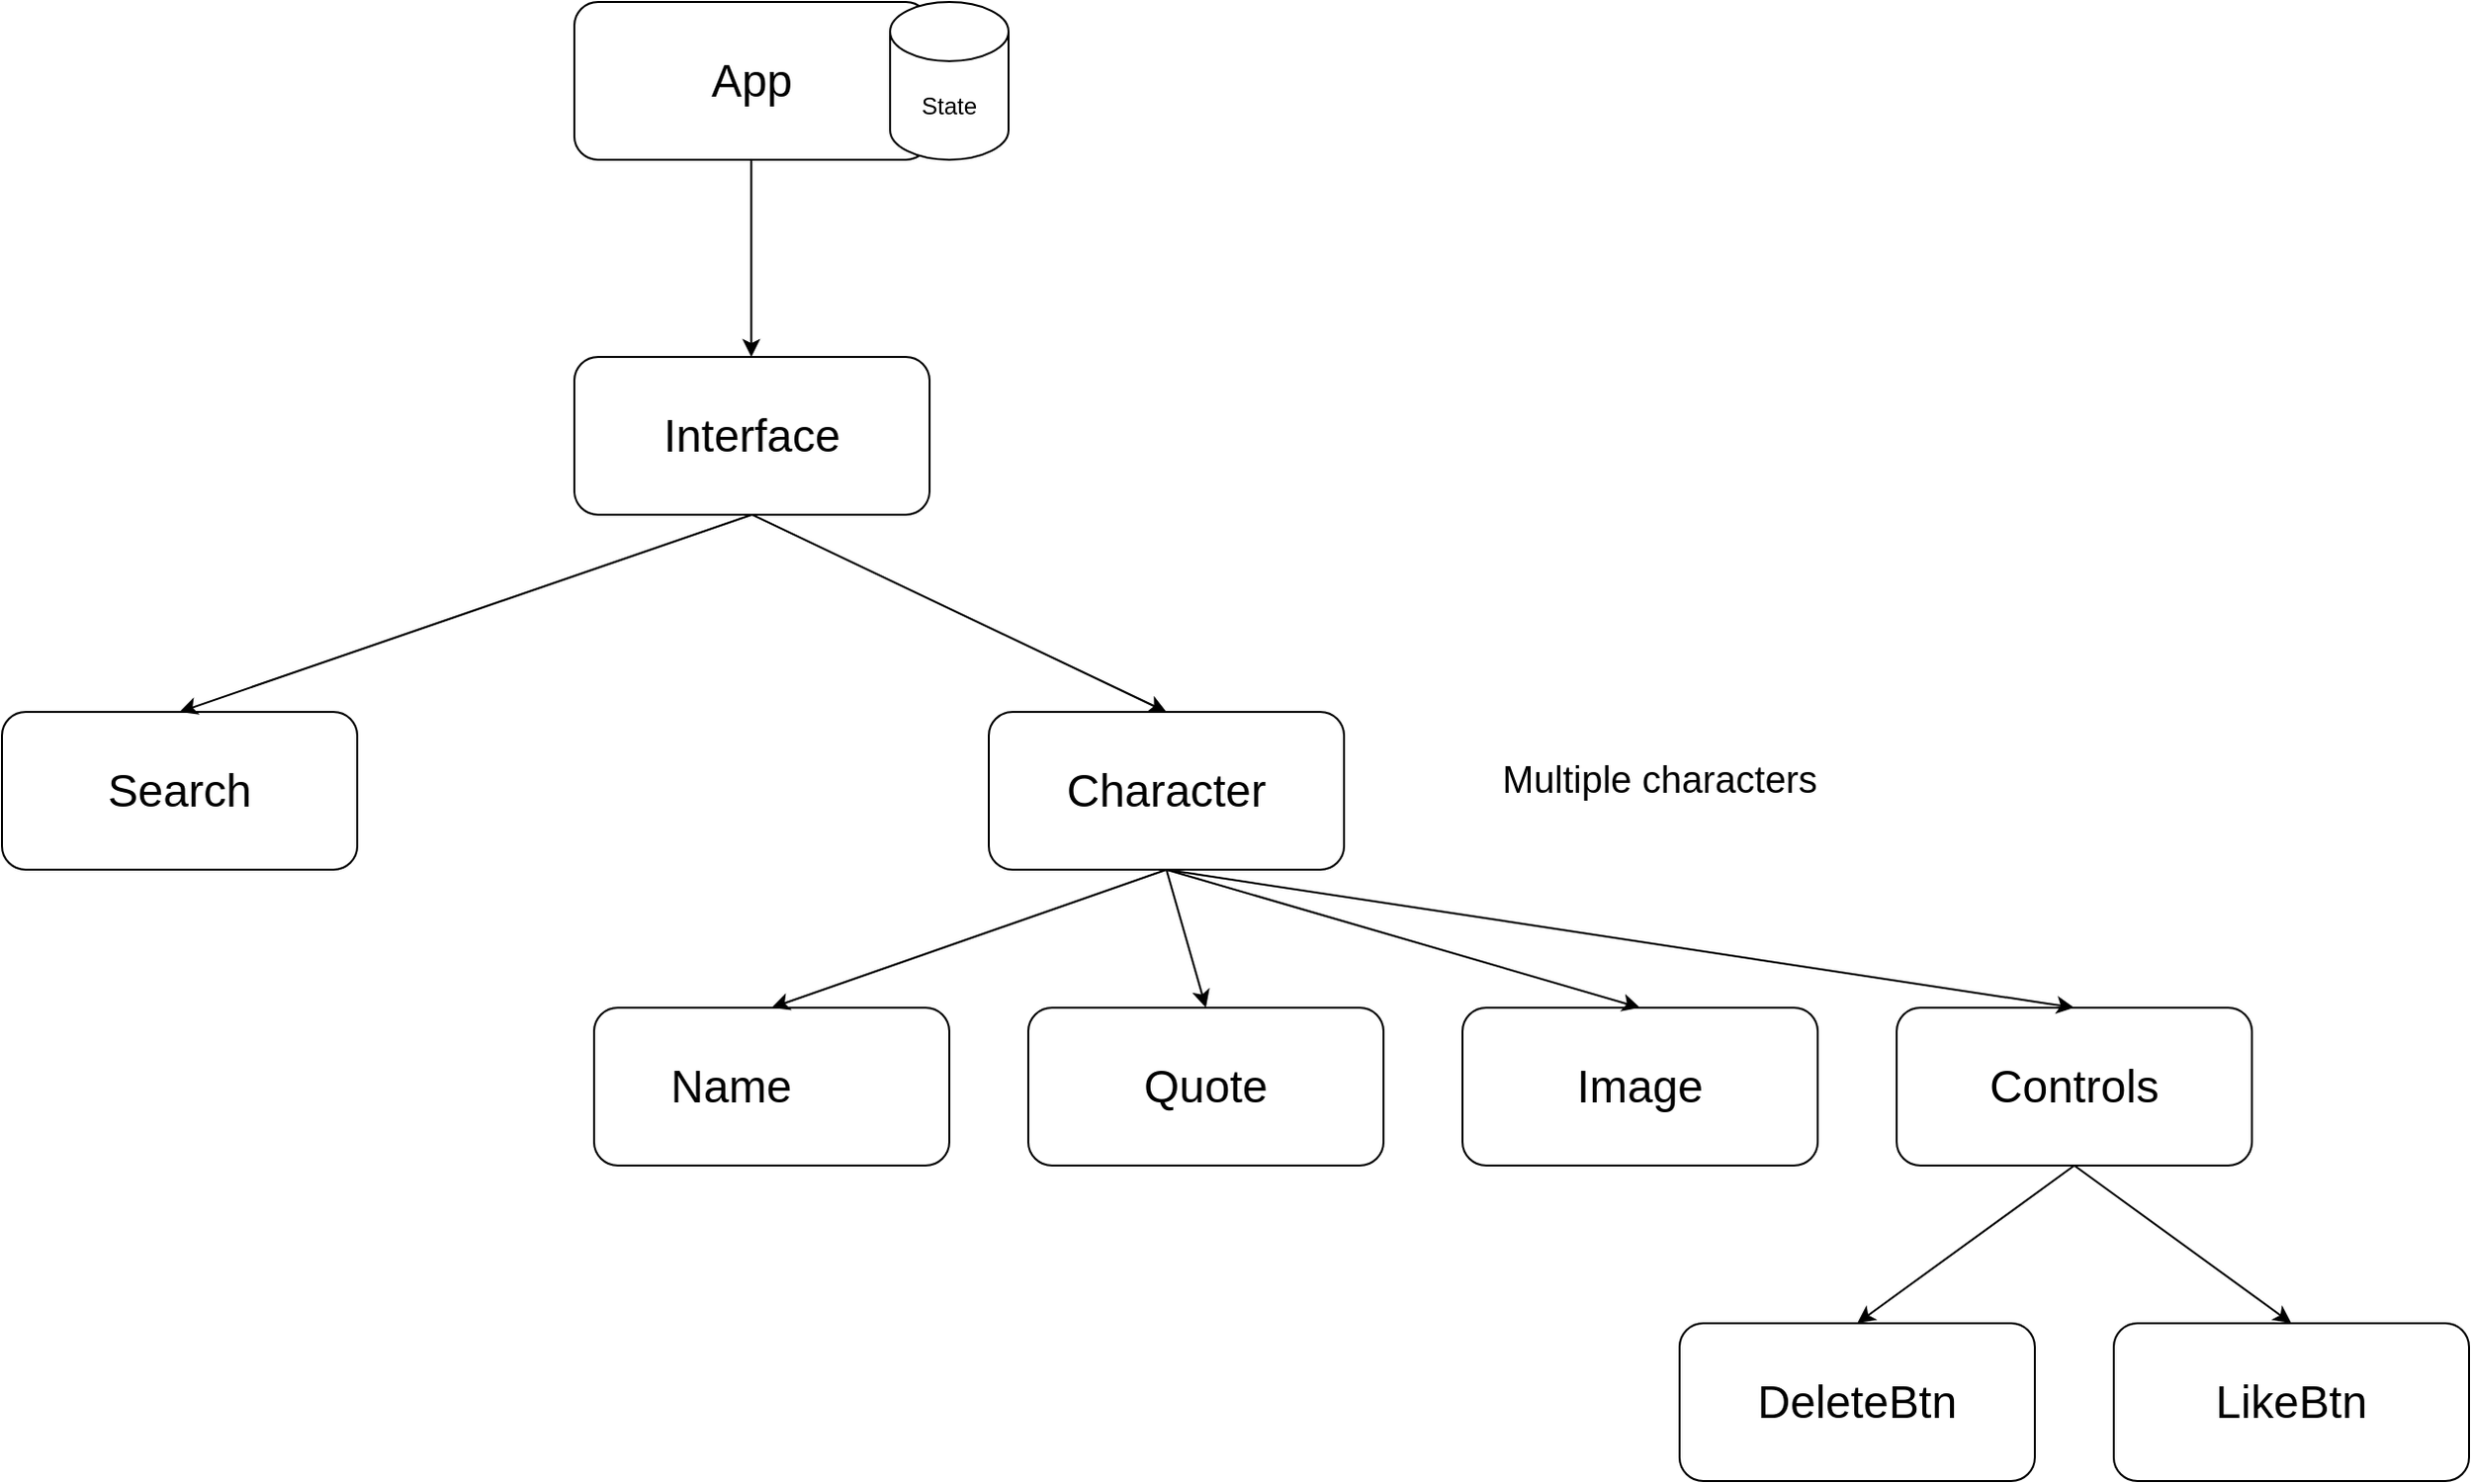 <mxfile version="23.0.1" type="device">
  <diagram id="prtHgNgQTEPvFCAcTncT" name="Page-1">
    <mxGraphModel dx="1687" dy="912" grid="1" gridSize="10" guides="1" tooltips="1" connect="1" arrows="1" fold="1" page="1" pageScale="1" pageWidth="3300" pageHeight="4681" math="0" shadow="0">
      <root>
        <mxCell id="0" />
        <mxCell id="1" parent="0" />
        <mxCell id="50zLFCO2Sk6e04f86CJf-1" value="&lt;font style=&quot;font-size: 23px;&quot;&gt;App&lt;/font&gt;" style="rounded=1;whiteSpace=wrap;html=1;" vertex="1" parent="1">
          <mxGeometry x="930" y="50" width="180" height="80" as="geometry" />
        </mxCell>
        <mxCell id="50zLFCO2Sk6e04f86CJf-2" value="&lt;font style=&quot;font-size: 23px;&quot;&gt;Interface&lt;/font&gt;" style="rounded=1;whiteSpace=wrap;html=1;" vertex="1" parent="1">
          <mxGeometry x="930" y="230" width="180" height="80" as="geometry" />
        </mxCell>
        <mxCell id="50zLFCO2Sk6e04f86CJf-3" value="&lt;font style=&quot;font-size: 23px;&quot;&gt;Character&lt;/font&gt;" style="rounded=1;whiteSpace=wrap;html=1;" vertex="1" parent="1">
          <mxGeometry x="1140" y="410" width="180" height="80" as="geometry" />
        </mxCell>
        <mxCell id="50zLFCO2Sk6e04f86CJf-4" value="&lt;font style=&quot;font-size: 23px;&quot;&gt;Quote&lt;/font&gt;" style="rounded=1;whiteSpace=wrap;html=1;" vertex="1" parent="1">
          <mxGeometry x="1160" y="560" width="180" height="80" as="geometry" />
        </mxCell>
        <mxCell id="50zLFCO2Sk6e04f86CJf-5" value="&lt;font style=&quot;font-size: 23px;&quot;&gt;Name&lt;span style=&quot;white-space: pre;&quot;&gt;&#x9;&lt;/span&gt;&lt;/font&gt;" style="rounded=1;whiteSpace=wrap;html=1;" vertex="1" parent="1">
          <mxGeometry x="940" y="560" width="180" height="80" as="geometry" />
        </mxCell>
        <mxCell id="50zLFCO2Sk6e04f86CJf-6" value="&lt;font style=&quot;font-size: 23px;&quot;&gt;Image&lt;/font&gt;" style="rounded=1;whiteSpace=wrap;html=1;" vertex="1" parent="1">
          <mxGeometry x="1380" y="560" width="180" height="80" as="geometry" />
        </mxCell>
        <mxCell id="50zLFCO2Sk6e04f86CJf-7" value="&lt;font style=&quot;font-size: 23px;&quot;&gt;Controls&lt;/font&gt;" style="rounded=1;whiteSpace=wrap;html=1;" vertex="1" parent="1">
          <mxGeometry x="1600" y="560" width="180" height="80" as="geometry" />
        </mxCell>
        <mxCell id="50zLFCO2Sk6e04f86CJf-8" value="&lt;font style=&quot;font-size: 23px;&quot;&gt;DeleteBtn&lt;/font&gt;" style="rounded=1;whiteSpace=wrap;html=1;" vertex="1" parent="1">
          <mxGeometry x="1490" y="720" width="180" height="80" as="geometry" />
        </mxCell>
        <mxCell id="50zLFCO2Sk6e04f86CJf-9" value="&lt;font style=&quot;font-size: 23px;&quot;&gt;LikeBtn&lt;/font&gt;" style="rounded=1;whiteSpace=wrap;html=1;" vertex="1" parent="1">
          <mxGeometry x="1710" y="720" width="180" height="80" as="geometry" />
        </mxCell>
        <mxCell id="50zLFCO2Sk6e04f86CJf-11" value="" style="endArrow=classic;html=1;rounded=0;entryX=0.5;entryY=0;entryDx=0;entryDy=0;exitX=0.5;exitY=1;exitDx=0;exitDy=0;" edge="1" parent="1" source="50zLFCO2Sk6e04f86CJf-7" target="50zLFCO2Sk6e04f86CJf-9">
          <mxGeometry width="50" height="50" relative="1" as="geometry">
            <mxPoint x="1440" y="810" as="sourcePoint" />
            <mxPoint x="1490" y="760" as="targetPoint" />
          </mxGeometry>
        </mxCell>
        <mxCell id="50zLFCO2Sk6e04f86CJf-12" value="" style="endArrow=classic;html=1;rounded=0;entryX=0.5;entryY=0;entryDx=0;entryDy=0;exitX=0.5;exitY=1;exitDx=0;exitDy=0;" edge="1" parent="1" source="50zLFCO2Sk6e04f86CJf-7" target="50zLFCO2Sk6e04f86CJf-8">
          <mxGeometry width="50" height="50" relative="1" as="geometry">
            <mxPoint x="1550" y="650" as="sourcePoint" />
            <mxPoint x="1670" y="720" as="targetPoint" />
          </mxGeometry>
        </mxCell>
        <mxCell id="50zLFCO2Sk6e04f86CJf-13" value="" style="endArrow=classic;html=1;rounded=0;entryX=0.5;entryY=0;entryDx=0;entryDy=0;exitX=0.5;exitY=1;exitDx=0;exitDy=0;" edge="1" parent="1" target="50zLFCO2Sk6e04f86CJf-7">
          <mxGeometry width="50" height="50" relative="1" as="geometry">
            <mxPoint x="1230" y="490" as="sourcePoint" />
            <mxPoint x="1350" y="560" as="targetPoint" />
          </mxGeometry>
        </mxCell>
        <mxCell id="50zLFCO2Sk6e04f86CJf-14" value="" style="endArrow=classic;html=1;rounded=0;entryX=0.5;entryY=0;entryDx=0;entryDy=0;exitX=0.5;exitY=1;exitDx=0;exitDy=0;" edge="1" parent="1" source="50zLFCO2Sk6e04f86CJf-3" target="50zLFCO2Sk6e04f86CJf-6">
          <mxGeometry width="50" height="50" relative="1" as="geometry">
            <mxPoint x="1240" y="500" as="sourcePoint" />
            <mxPoint x="1550" y="570" as="targetPoint" />
          </mxGeometry>
        </mxCell>
        <mxCell id="50zLFCO2Sk6e04f86CJf-15" value="" style="endArrow=classic;html=1;rounded=0;entryX=0.5;entryY=0;entryDx=0;entryDy=0;exitX=0.5;exitY=1;exitDx=0;exitDy=0;" edge="1" parent="1" source="50zLFCO2Sk6e04f86CJf-3" target="50zLFCO2Sk6e04f86CJf-4">
          <mxGeometry width="50" height="50" relative="1" as="geometry">
            <mxPoint x="1250" y="510" as="sourcePoint" />
            <mxPoint x="1560" y="580" as="targetPoint" />
          </mxGeometry>
        </mxCell>
        <mxCell id="50zLFCO2Sk6e04f86CJf-16" value="" style="endArrow=classic;html=1;rounded=0;entryX=0.5;entryY=0;entryDx=0;entryDy=0;" edge="1" parent="1" target="50zLFCO2Sk6e04f86CJf-5">
          <mxGeometry width="50" height="50" relative="1" as="geometry">
            <mxPoint x="1230" y="490" as="sourcePoint" />
            <mxPoint x="1570" y="590" as="targetPoint" />
          </mxGeometry>
        </mxCell>
        <mxCell id="50zLFCO2Sk6e04f86CJf-17" value="" style="endArrow=classic;html=1;rounded=0;exitX=0.5;exitY=1;exitDx=0;exitDy=0;entryX=0.5;entryY=0;entryDx=0;entryDy=0;" edge="1" parent="1" source="50zLFCO2Sk6e04f86CJf-2" target="50zLFCO2Sk6e04f86CJf-3">
          <mxGeometry width="50" height="50" relative="1" as="geometry">
            <mxPoint x="1050" y="410" as="sourcePoint" />
            <mxPoint x="1150" y="350" as="targetPoint" />
          </mxGeometry>
        </mxCell>
        <mxCell id="50zLFCO2Sk6e04f86CJf-18" value="" style="endArrow=classic;html=1;rounded=0;exitX=0.5;exitY=1;exitDx=0;exitDy=0;entryX=0.5;entryY=0;entryDx=0;entryDy=0;" edge="1" parent="1">
          <mxGeometry width="50" height="50" relative="1" as="geometry">
            <mxPoint x="1019.67" y="130" as="sourcePoint" />
            <mxPoint x="1019.67" y="230" as="targetPoint" />
          </mxGeometry>
        </mxCell>
        <mxCell id="50zLFCO2Sk6e04f86CJf-20" value="State" style="shape=cylinder3;whiteSpace=wrap;html=1;boundedLbl=1;backgroundOutline=1;size=15;" vertex="1" parent="1">
          <mxGeometry x="1090" y="50" width="60" height="80" as="geometry" />
        </mxCell>
        <mxCell id="50zLFCO2Sk6e04f86CJf-21" value="&lt;font style=&quot;font-size: 19px;&quot;&gt;Multiple characters&lt;/font&gt;" style="text;strokeColor=none;align=center;fillColor=none;html=1;verticalAlign=middle;whiteSpace=wrap;rounded=0;" vertex="1" parent="1">
          <mxGeometry x="1350" y="420" width="260" height="50" as="geometry" />
        </mxCell>
        <mxCell id="50zLFCO2Sk6e04f86CJf-22" value="&lt;font style=&quot;font-size: 23px;&quot;&gt;Search&lt;/font&gt;" style="rounded=1;whiteSpace=wrap;html=1;" vertex="1" parent="1">
          <mxGeometry x="640" y="410" width="180" height="80" as="geometry" />
        </mxCell>
        <mxCell id="50zLFCO2Sk6e04f86CJf-23" value="" style="endArrow=classic;html=1;rounded=0;entryX=0.5;entryY=0;entryDx=0;entryDy=0;exitX=0.5;exitY=1;exitDx=0;exitDy=0;" edge="1" parent="1" source="50zLFCO2Sk6e04f86CJf-2" target="50zLFCO2Sk6e04f86CJf-22">
          <mxGeometry width="50" height="50" relative="1" as="geometry">
            <mxPoint x="1020" y="350" as="sourcePoint" />
            <mxPoint x="1240" y="420" as="targetPoint" />
          </mxGeometry>
        </mxCell>
      </root>
    </mxGraphModel>
  </diagram>
</mxfile>
